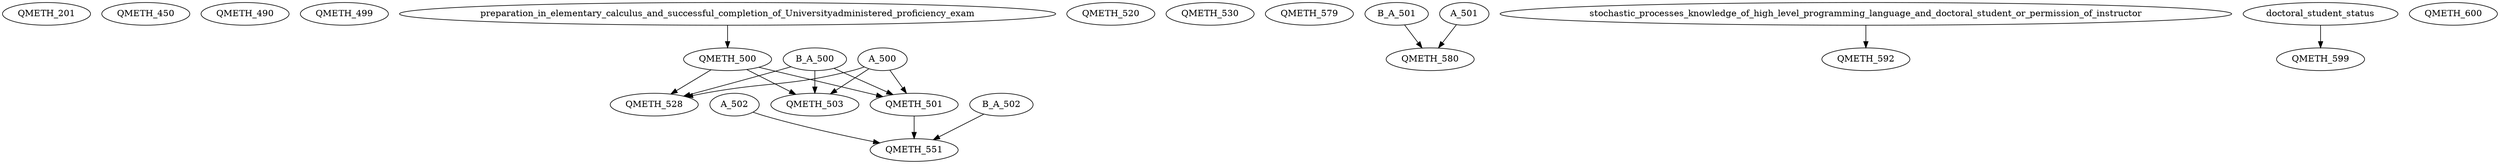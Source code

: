 digraph G {
    QMETH_201;
    QMETH_450;
    QMETH_490;
    QMETH_499;
    edge [color=black];
    preparation_in_elementary_calculus_and_successful_completion_of_Universityadministered_proficiency_exam -> QMETH_500;
    edge [color=black];
    QMETH_500 -> QMETH_501;
    B_A_500 -> QMETH_501;
    A_500 -> QMETH_501;
    edge [color=black];
    B_A_500 -> QMETH_503;
    A_500 -> QMETH_503;
    QMETH_500 -> QMETH_503;
    QMETH_520;
    edge [color=black];
    QMETH_500 -> QMETH_528;
    B_A_500 -> QMETH_528;
    A_500 -> QMETH_528;
    QMETH_530;
    edge [color=black];
    B_A_502 -> QMETH_551;
    A_502 -> QMETH_551;
    QMETH_501 -> QMETH_551;
    QMETH_579;
    edge [color=black];
    B_A_501 -> QMETH_580;
    A_501 -> QMETH_580;
    edge [color=black];
    stochastic_processes_knowledge_of_high_level_programming_language_and_doctoral_student_or_permission_of_instructor -> QMETH_592;
    edge [color=black];
    doctoral_student_status -> QMETH_599;
    QMETH_600;
}
